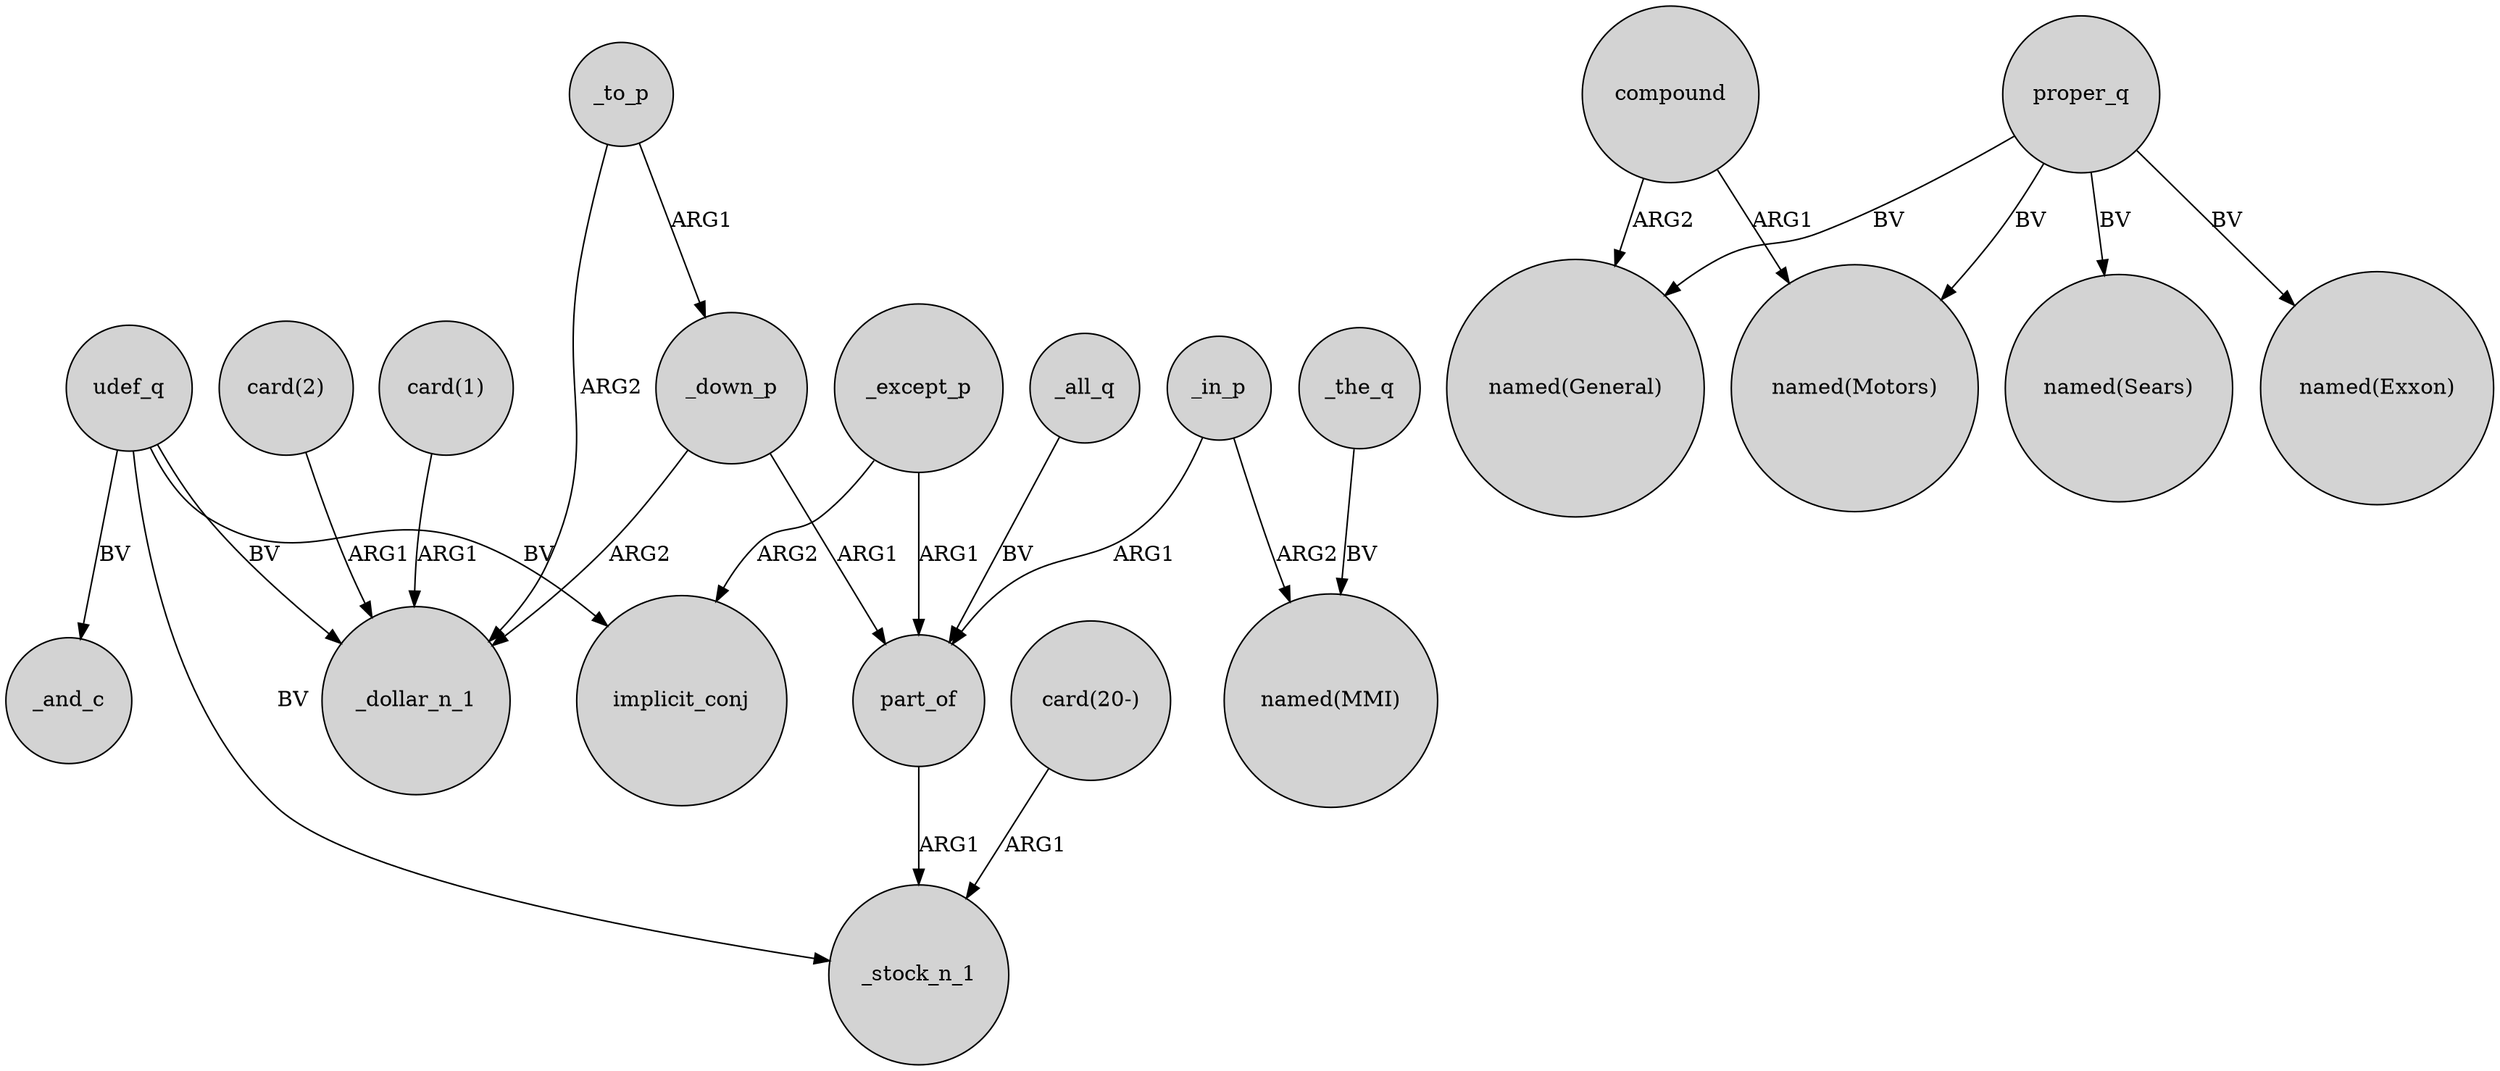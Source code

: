 digraph {
	node [shape=circle style=filled]
	_down_p -> part_of [label=ARG1]
	_to_p -> _dollar_n_1 [label=ARG2]
	_all_q -> part_of [label=BV]
	part_of -> _stock_n_1 [label=ARG1]
	proper_q -> "named(Motors)" [label=BV]
	proper_q -> "named(Exxon)" [label=BV]
	_in_p -> "named(MMI)" [label=ARG2]
	proper_q -> "named(General)" [label=BV]
	_down_p -> _dollar_n_1 [label=ARG2]
	"card(2)" -> _dollar_n_1 [label=ARG1]
	"card(1)" -> _dollar_n_1 [label=ARG1]
	compound -> "named(General)" [label=ARG2]
	udef_q -> implicit_conj [label=BV]
	_except_p -> part_of [label=ARG1]
	udef_q -> _stock_n_1 [label=BV]
	_the_q -> "named(MMI)" [label=BV]
	proper_q -> "named(Sears)" [label=BV]
	_in_p -> part_of [label=ARG1]
	"card(20-)" -> _stock_n_1 [label=ARG1]
	_except_p -> implicit_conj [label=ARG2]
	_to_p -> _down_p [label=ARG1]
	udef_q -> _and_c [label=BV]
	udef_q -> _dollar_n_1 [label=BV]
	compound -> "named(Motors)" [label=ARG1]
}
